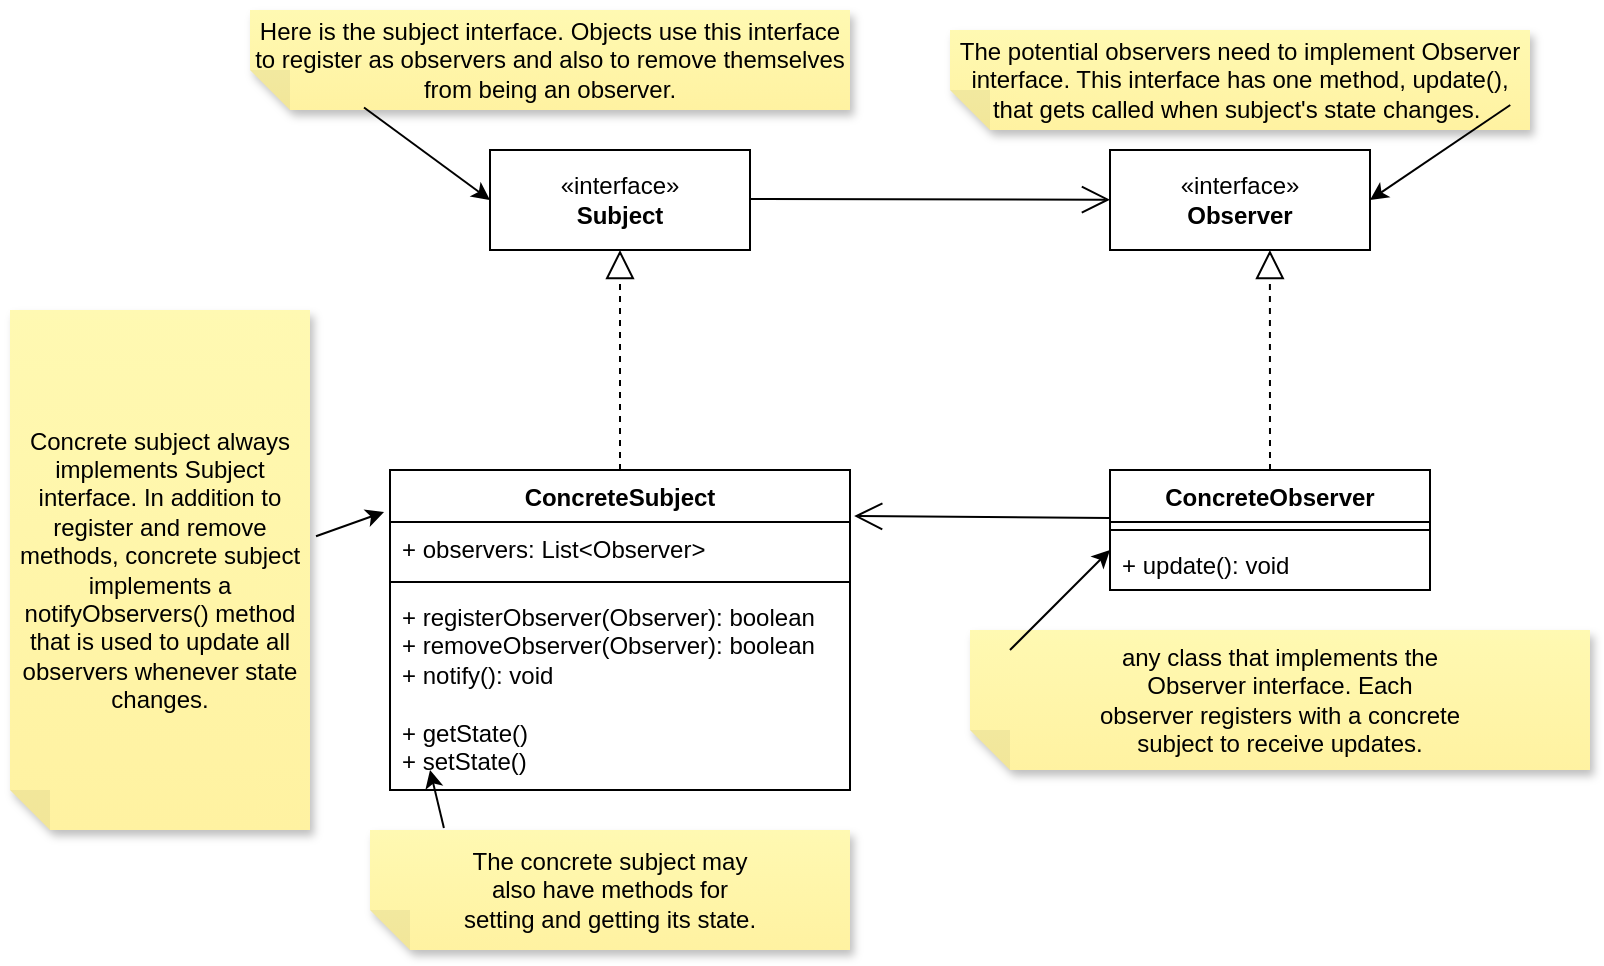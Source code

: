 <mxfile version="21.6.1" type="github">
  <diagram name="Page-1" id="QlsRLyWBo3Ikp3jTPdi9">
    <mxGraphModel dx="1120" dy="427" grid="1" gridSize="10" guides="1" tooltips="1" connect="1" arrows="1" fold="1" page="1" pageScale="1" pageWidth="850" pageHeight="1100" math="0" shadow="0">
      <root>
        <mxCell id="0" />
        <mxCell id="1" parent="0" />
        <mxCell id="85Pe6ctwn7PYqxFblsjP-1" value="«interface»&lt;br&gt;&lt;b&gt;Subject&lt;br&gt;&lt;/b&gt;" style="html=1;whiteSpace=wrap;" vertex="1" parent="1">
          <mxGeometry x="300" y="90" width="130" height="50" as="geometry" />
        </mxCell>
        <mxCell id="85Pe6ctwn7PYqxFblsjP-2" value="«interface»&lt;br&gt;&lt;b&gt;Observer&lt;/b&gt;" style="html=1;whiteSpace=wrap;" vertex="1" parent="1">
          <mxGeometry x="610" y="90" width="130" height="50" as="geometry" />
        </mxCell>
        <mxCell id="85Pe6ctwn7PYqxFblsjP-3" value="ConcreteSubject" style="swimlane;fontStyle=1;align=center;verticalAlign=top;childLayout=stackLayout;horizontal=1;startSize=26;horizontalStack=0;resizeParent=1;resizeParentMax=0;resizeLast=0;collapsible=1;marginBottom=0;whiteSpace=wrap;html=1;" vertex="1" parent="1">
          <mxGeometry x="250" y="250" width="230" height="160" as="geometry" />
        </mxCell>
        <mxCell id="85Pe6ctwn7PYqxFblsjP-4" value="+ observers: List&amp;lt;Observer&amp;gt;" style="text;strokeColor=none;fillColor=none;align=left;verticalAlign=top;spacingLeft=4;spacingRight=4;overflow=hidden;rotatable=0;points=[[0,0.5],[1,0.5]];portConstraint=eastwest;whiteSpace=wrap;html=1;" vertex="1" parent="85Pe6ctwn7PYqxFblsjP-3">
          <mxGeometry y="26" width="230" height="26" as="geometry" />
        </mxCell>
        <mxCell id="85Pe6ctwn7PYqxFblsjP-5" value="" style="line;strokeWidth=1;fillColor=none;align=left;verticalAlign=middle;spacingTop=-1;spacingLeft=3;spacingRight=3;rotatable=0;labelPosition=right;points=[];portConstraint=eastwest;strokeColor=inherit;" vertex="1" parent="85Pe6ctwn7PYqxFblsjP-3">
          <mxGeometry y="52" width="230" height="8" as="geometry" />
        </mxCell>
        <mxCell id="85Pe6ctwn7PYqxFblsjP-6" value="+ registerObserver(Observer): boolean&lt;br&gt;+ removeObserver(Observer): boolean&lt;br&gt;+ notify(): void&lt;br&gt;&lt;br&gt;+ getState()&lt;br&gt;+ setState()&lt;br&gt;" style="text;strokeColor=none;fillColor=none;align=left;verticalAlign=top;spacingLeft=4;spacingRight=4;overflow=hidden;rotatable=0;points=[[0,0.5],[1,0.5]];portConstraint=eastwest;whiteSpace=wrap;html=1;" vertex="1" parent="85Pe6ctwn7PYqxFblsjP-3">
          <mxGeometry y="60" width="230" height="100" as="geometry" />
        </mxCell>
        <mxCell id="85Pe6ctwn7PYqxFblsjP-8" value="ConcreteObserver" style="swimlane;fontStyle=1;align=center;verticalAlign=top;childLayout=stackLayout;horizontal=1;startSize=26;horizontalStack=0;resizeParent=1;resizeParentMax=0;resizeLast=0;collapsible=1;marginBottom=0;whiteSpace=wrap;html=1;" vertex="1" parent="1">
          <mxGeometry x="610" y="250" width="160" height="60" as="geometry" />
        </mxCell>
        <mxCell id="85Pe6ctwn7PYqxFblsjP-10" value="" style="line;strokeWidth=1;fillColor=none;align=left;verticalAlign=middle;spacingTop=-1;spacingLeft=3;spacingRight=3;rotatable=0;labelPosition=right;points=[];portConstraint=eastwest;strokeColor=inherit;" vertex="1" parent="85Pe6ctwn7PYqxFblsjP-8">
          <mxGeometry y="26" width="160" height="8" as="geometry" />
        </mxCell>
        <mxCell id="85Pe6ctwn7PYqxFblsjP-11" value="+ update(): void" style="text;strokeColor=none;fillColor=none;align=left;verticalAlign=top;spacingLeft=4;spacingRight=4;overflow=hidden;rotatable=0;points=[[0,0.5],[1,0.5]];portConstraint=eastwest;whiteSpace=wrap;html=1;" vertex="1" parent="85Pe6ctwn7PYqxFblsjP-8">
          <mxGeometry y="34" width="160" height="26" as="geometry" />
        </mxCell>
        <mxCell id="85Pe6ctwn7PYqxFblsjP-12" value="" style="endArrow=open;endFill=1;endSize=12;html=1;rounded=0;" edge="1" parent="1" target="85Pe6ctwn7PYqxFblsjP-2">
          <mxGeometry width="160" relative="1" as="geometry">
            <mxPoint x="430" y="114.5" as="sourcePoint" />
            <mxPoint x="590" y="114.5" as="targetPoint" />
          </mxGeometry>
        </mxCell>
        <mxCell id="85Pe6ctwn7PYqxFblsjP-13" value="" style="endArrow=block;dashed=1;endFill=0;endSize=12;html=1;rounded=0;exitX=0.5;exitY=0;exitDx=0;exitDy=0;entryX=0.5;entryY=1;entryDx=0;entryDy=0;" edge="1" parent="1" source="85Pe6ctwn7PYqxFblsjP-3" target="85Pe6ctwn7PYqxFblsjP-1">
          <mxGeometry width="160" relative="1" as="geometry">
            <mxPoint x="375" y="210" as="sourcePoint" />
            <mxPoint x="355" y="130" as="targetPoint" />
          </mxGeometry>
        </mxCell>
        <mxCell id="85Pe6ctwn7PYqxFblsjP-14" value="" style="endArrow=block;dashed=1;endFill=0;endSize=12;html=1;rounded=0;entryX=0.615;entryY=1;entryDx=0;entryDy=0;entryPerimeter=0;exitX=0.5;exitY=0;exitDx=0;exitDy=0;" edge="1" parent="1" source="85Pe6ctwn7PYqxFblsjP-8" target="85Pe6ctwn7PYqxFblsjP-2">
          <mxGeometry width="160" relative="1" as="geometry">
            <mxPoint x="690" y="240" as="sourcePoint" />
            <mxPoint x="690" y="150" as="targetPoint" />
          </mxGeometry>
        </mxCell>
        <mxCell id="85Pe6ctwn7PYqxFblsjP-16" value="Here is the subject interface. Objects use this interface to register as observers and also to remove themselves from being an observer." style="shape=note;whiteSpace=wrap;html=1;backgroundOutline=1;fontColor=#000000;darkOpacity=0.05;fillColor=#FFF9B2;strokeColor=none;fillStyle=solid;direction=west;gradientDirection=north;gradientColor=#FFF2A1;shadow=1;size=20;pointerEvents=1;" vertex="1" parent="1">
          <mxGeometry x="180" y="20" width="300" height="50" as="geometry" />
        </mxCell>
        <mxCell id="85Pe6ctwn7PYqxFblsjP-18" value="The potential observers need to implement Observer interface. This interface has one method, update(), that gets called when subject&#39;s state changes.&amp;nbsp;" style="shape=note;whiteSpace=wrap;html=1;backgroundOutline=1;fontColor=#000000;darkOpacity=0.05;fillColor=#FFF9B2;strokeColor=none;fillStyle=solid;direction=west;gradientDirection=north;gradientColor=#FFF2A1;shadow=1;size=20;pointerEvents=1;" vertex="1" parent="1">
          <mxGeometry x="530" y="30" width="290" height="50" as="geometry" />
        </mxCell>
        <mxCell id="85Pe6ctwn7PYqxFblsjP-19" value="Concrete subject always implements Subject interface. In addition to register and remove methods, concrete subject implements a notifyObservers() method that is used to update all observers whenever state changes." style="shape=note;whiteSpace=wrap;html=1;backgroundOutline=1;fontColor=#000000;darkOpacity=0.05;fillColor=#FFF9B2;strokeColor=none;fillStyle=solid;direction=west;gradientDirection=north;gradientColor=#FFF2A1;shadow=1;size=20;pointerEvents=1;" vertex="1" parent="1">
          <mxGeometry x="60" y="170" width="150" height="260" as="geometry" />
        </mxCell>
        <mxCell id="85Pe6ctwn7PYqxFblsjP-20" value="The concrete subject may&lt;br&gt;also have methods for&lt;br&gt;setting and getting its state." style="shape=note;whiteSpace=wrap;html=1;backgroundOutline=1;fontColor=#000000;darkOpacity=0.05;fillColor=#FFF9B2;strokeColor=none;fillStyle=solid;direction=west;gradientDirection=north;gradientColor=#FFF2A1;shadow=1;size=20;pointerEvents=1;" vertex="1" parent="1">
          <mxGeometry x="240" y="430" width="240" height="60" as="geometry" />
        </mxCell>
        <mxCell id="85Pe6ctwn7PYqxFblsjP-21" value="&lt;div&gt;any class that implements the&lt;/div&gt;&lt;div&gt;Observer interface. Each&lt;/div&gt;&lt;div&gt;observer registers with a concrete&lt;/div&gt;&lt;div&gt;subject to receive updates.&lt;/div&gt;" style="shape=note;whiteSpace=wrap;html=1;backgroundOutline=1;fontColor=#000000;darkOpacity=0.05;fillColor=#FFF9B2;strokeColor=none;fillStyle=solid;direction=west;gradientDirection=north;gradientColor=#FFF2A1;shadow=1;size=20;pointerEvents=1;" vertex="1" parent="1">
          <mxGeometry x="540" y="330" width="310" height="70" as="geometry" />
        </mxCell>
        <mxCell id="85Pe6ctwn7PYqxFblsjP-22" value="" style="endArrow=open;endFill=1;endSize=12;html=1;rounded=0;entryX=1.009;entryY=0.144;entryDx=0;entryDy=0;entryPerimeter=0;exitX=0;exitY=0.4;exitDx=0;exitDy=0;exitPerimeter=0;" edge="1" parent="1" source="85Pe6ctwn7PYqxFblsjP-8" target="85Pe6ctwn7PYqxFblsjP-3">
          <mxGeometry width="160" relative="1" as="geometry">
            <mxPoint x="440" y="210" as="sourcePoint" />
            <mxPoint x="600" y="210" as="targetPoint" />
          </mxGeometry>
        </mxCell>
        <mxCell id="85Pe6ctwn7PYqxFblsjP-23" value="" style="endArrow=classic;html=1;rounded=0;exitX=0.81;exitY=0.025;exitDx=0;exitDy=0;exitPerimeter=0;entryX=0;entryY=0.5;entryDx=0;entryDy=0;" edge="1" parent="1" source="85Pe6ctwn7PYqxFblsjP-16" target="85Pe6ctwn7PYqxFblsjP-1">
          <mxGeometry width="50" height="50" relative="1" as="geometry">
            <mxPoint x="240" y="130" as="sourcePoint" />
            <mxPoint x="290" y="80" as="targetPoint" />
          </mxGeometry>
        </mxCell>
        <mxCell id="85Pe6ctwn7PYqxFblsjP-24" value="" style="endArrow=classic;html=1;rounded=0;entryX=-0.013;entryY=-0.192;entryDx=0;entryDy=0;entryPerimeter=0;exitX=-0.02;exitY=0.565;exitDx=0;exitDy=0;exitPerimeter=0;" edge="1" parent="1" source="85Pe6ctwn7PYqxFblsjP-19" target="85Pe6ctwn7PYqxFblsjP-4">
          <mxGeometry width="50" height="50" relative="1" as="geometry">
            <mxPoint x="190" y="305" as="sourcePoint" />
            <mxPoint x="240" y="255" as="targetPoint" />
          </mxGeometry>
        </mxCell>
        <mxCell id="85Pe6ctwn7PYqxFblsjP-25" value="" style="endArrow=classic;html=1;rounded=0;entryX=0.087;entryY=0.9;entryDx=0;entryDy=0;entryPerimeter=0;exitX=0.846;exitY=1.017;exitDx=0;exitDy=0;exitPerimeter=0;" edge="1" parent="1" source="85Pe6ctwn7PYqxFblsjP-20" target="85Pe6ctwn7PYqxFblsjP-6">
          <mxGeometry width="50" height="50" relative="1" as="geometry">
            <mxPoint x="330" y="460" as="sourcePoint" />
            <mxPoint x="380" y="410" as="targetPoint" />
          </mxGeometry>
        </mxCell>
        <mxCell id="85Pe6ctwn7PYqxFblsjP-27" value="" style="endArrow=classic;html=1;rounded=0;" edge="1" parent="1">
          <mxGeometry width="50" height="50" relative="1" as="geometry">
            <mxPoint x="560" y="340" as="sourcePoint" />
            <mxPoint x="610" y="290" as="targetPoint" />
          </mxGeometry>
        </mxCell>
        <mxCell id="85Pe6ctwn7PYqxFblsjP-28" value="" style="endArrow=classic;html=1;rounded=0;entryX=1;entryY=0.5;entryDx=0;entryDy=0;exitX=0.034;exitY=0.25;exitDx=0;exitDy=0;exitPerimeter=0;" edge="1" parent="1" source="85Pe6ctwn7PYqxFblsjP-18" target="85Pe6ctwn7PYqxFblsjP-2">
          <mxGeometry width="50" height="50" relative="1" as="geometry">
            <mxPoint x="760" y="150" as="sourcePoint" />
            <mxPoint x="810" y="100" as="targetPoint" />
          </mxGeometry>
        </mxCell>
      </root>
    </mxGraphModel>
  </diagram>
</mxfile>
